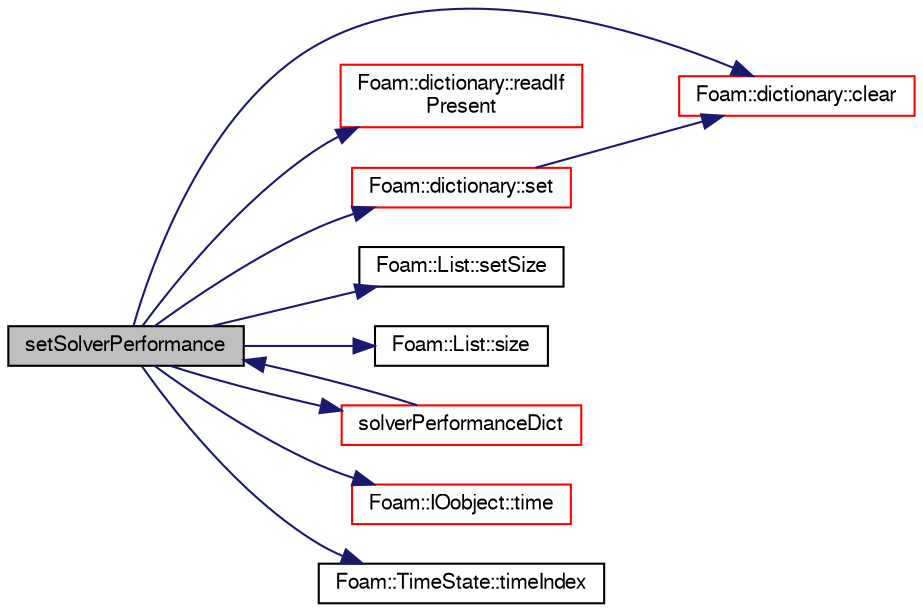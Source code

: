 digraph "setSolverPerformance"
{
  bgcolor="transparent";
  edge [fontname="FreeSans",fontsize="10",labelfontname="FreeSans",labelfontsize="10"];
  node [fontname="FreeSans",fontsize="10",shape=record];
  rankdir="LR";
  Node67 [label="setSolverPerformance",height=0.2,width=0.4,color="black", fillcolor="grey75", style="filled", fontcolor="black"];
  Node67 -> Node68 [color="midnightblue",fontsize="10",style="solid",fontname="FreeSans"];
  Node68 [label="Foam::dictionary::clear",height=0.2,width=0.4,color="red",URL="$a26014.html#ac8bb3912a3ce86b15842e79d0b421204",tooltip="Clear the dictionary. "];
  Node67 -> Node70 [color="midnightblue",fontsize="10",style="solid",fontname="FreeSans"];
  Node70 [label="Foam::dictionary::readIf\lPresent",height=0.2,width=0.4,color="red",URL="$a26014.html#ad4bd008e6ee208313f2c3a963ee1170d",tooltip="Find an entry if present, and assign to T. "];
  Node67 -> Node74 [color="midnightblue",fontsize="10",style="solid",fontname="FreeSans"];
  Node74 [label="Foam::dictionary::set",height=0.2,width=0.4,color="red",URL="$a26014.html#a8396ca7a6d20d7aeebc8b1ac9e18460b",tooltip="Assign a new entry, overwrite any existing entry. "];
  Node74 -> Node68 [color="midnightblue",fontsize="10",style="solid",fontname="FreeSans"];
  Node67 -> Node117 [color="midnightblue",fontsize="10",style="solid",fontname="FreeSans"];
  Node117 [label="Foam::List::setSize",height=0.2,width=0.4,color="black",URL="$a25694.html#aedb985ffeaf1bdbfeccc2a8730405703",tooltip="Reset size of List. "];
  Node67 -> Node118 [color="midnightblue",fontsize="10",style="solid",fontname="FreeSans"];
  Node118 [label="Foam::List::size",height=0.2,width=0.4,color="black",URL="$a25694.html#a8a5f6fa29bd4b500caf186f60245b384",tooltip="Override size to be inconsistent with allocated storage. "];
  Node67 -> Node119 [color="midnightblue",fontsize="10",style="solid",fontname="FreeSans"];
  Node119 [label="solverPerformanceDict",height=0.2,width=0.4,color="red",URL="$a27106.html#a93f7397fd947f8a292deeb50e1751cc3",tooltip="Return the dictionary of solver performance data. "];
  Node119 -> Node67 [color="midnightblue",fontsize="10",style="solid",fontname="FreeSans"];
  Node67 -> Node125 [color="midnightblue",fontsize="10",style="solid",fontname="FreeSans"];
  Node125 [label="Foam::IOobject::time",height=0.2,width=0.4,color="red",URL="$a26142.html#a1ed86245b170b9f651f62650b1827500",tooltip="Return time. "];
  Node67 -> Node127 [color="midnightblue",fontsize="10",style="solid",fontname="FreeSans"];
  Node127 [label="Foam::TimeState::timeIndex",height=0.2,width=0.4,color="black",URL="$a26362.html#a3200afa488551227ca19102ca4c14048",tooltip="Return current time index. "];
}
